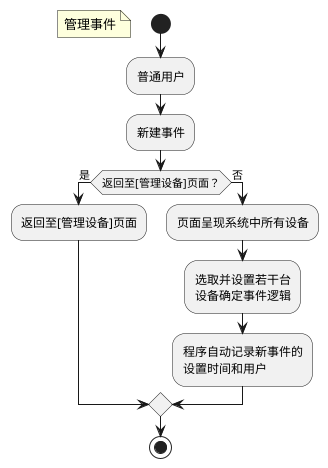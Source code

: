 @startuml
start
floating note left:管理事件
:普通用户;
:新建事件;
if(返回至[管理设备]页面？)then(是)
:返回至[管理设备]页面;
else(否)
:页面呈现系统中所有设备;
:选取并设置若干台
设备确定事件逻辑;
:程序自动记录新事件的
设置时间和用户;
endif
stop
@enduml
